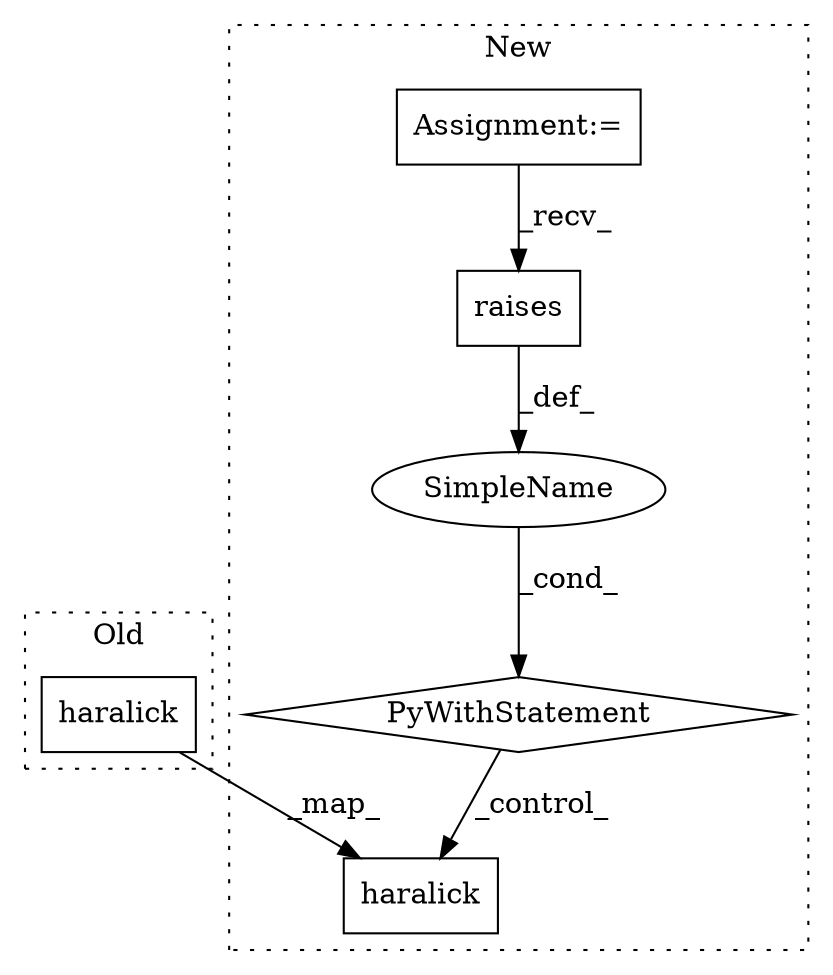 digraph G {
subgraph cluster0 {
1 [label="haralick" a="32" s="9169,9179" l="9,1" shape="box"];
label = "Old";
style="dotted";
}
subgraph cluster1 {
2 [label="haralick" a="32" s="9346,9356" l="9,1" shape="box"];
3 [label="SimpleName" a="42" s="" l="" shape="ellipse"];
4 [label="PyWithStatement" a="104" s="9284,9319" l="10,2" shape="diamond"];
5 [label="raises" a="32" s="9301,9318" l="7,1" shape="box"];
6 [label="Assignment:=" a="7" s="9173" l="6" shape="box"];
label = "New";
style="dotted";
}
1 -> 2 [label="_map_"];
3 -> 4 [label="_cond_"];
4 -> 2 [label="_control_"];
5 -> 3 [label="_def_"];
6 -> 5 [label="_recv_"];
}